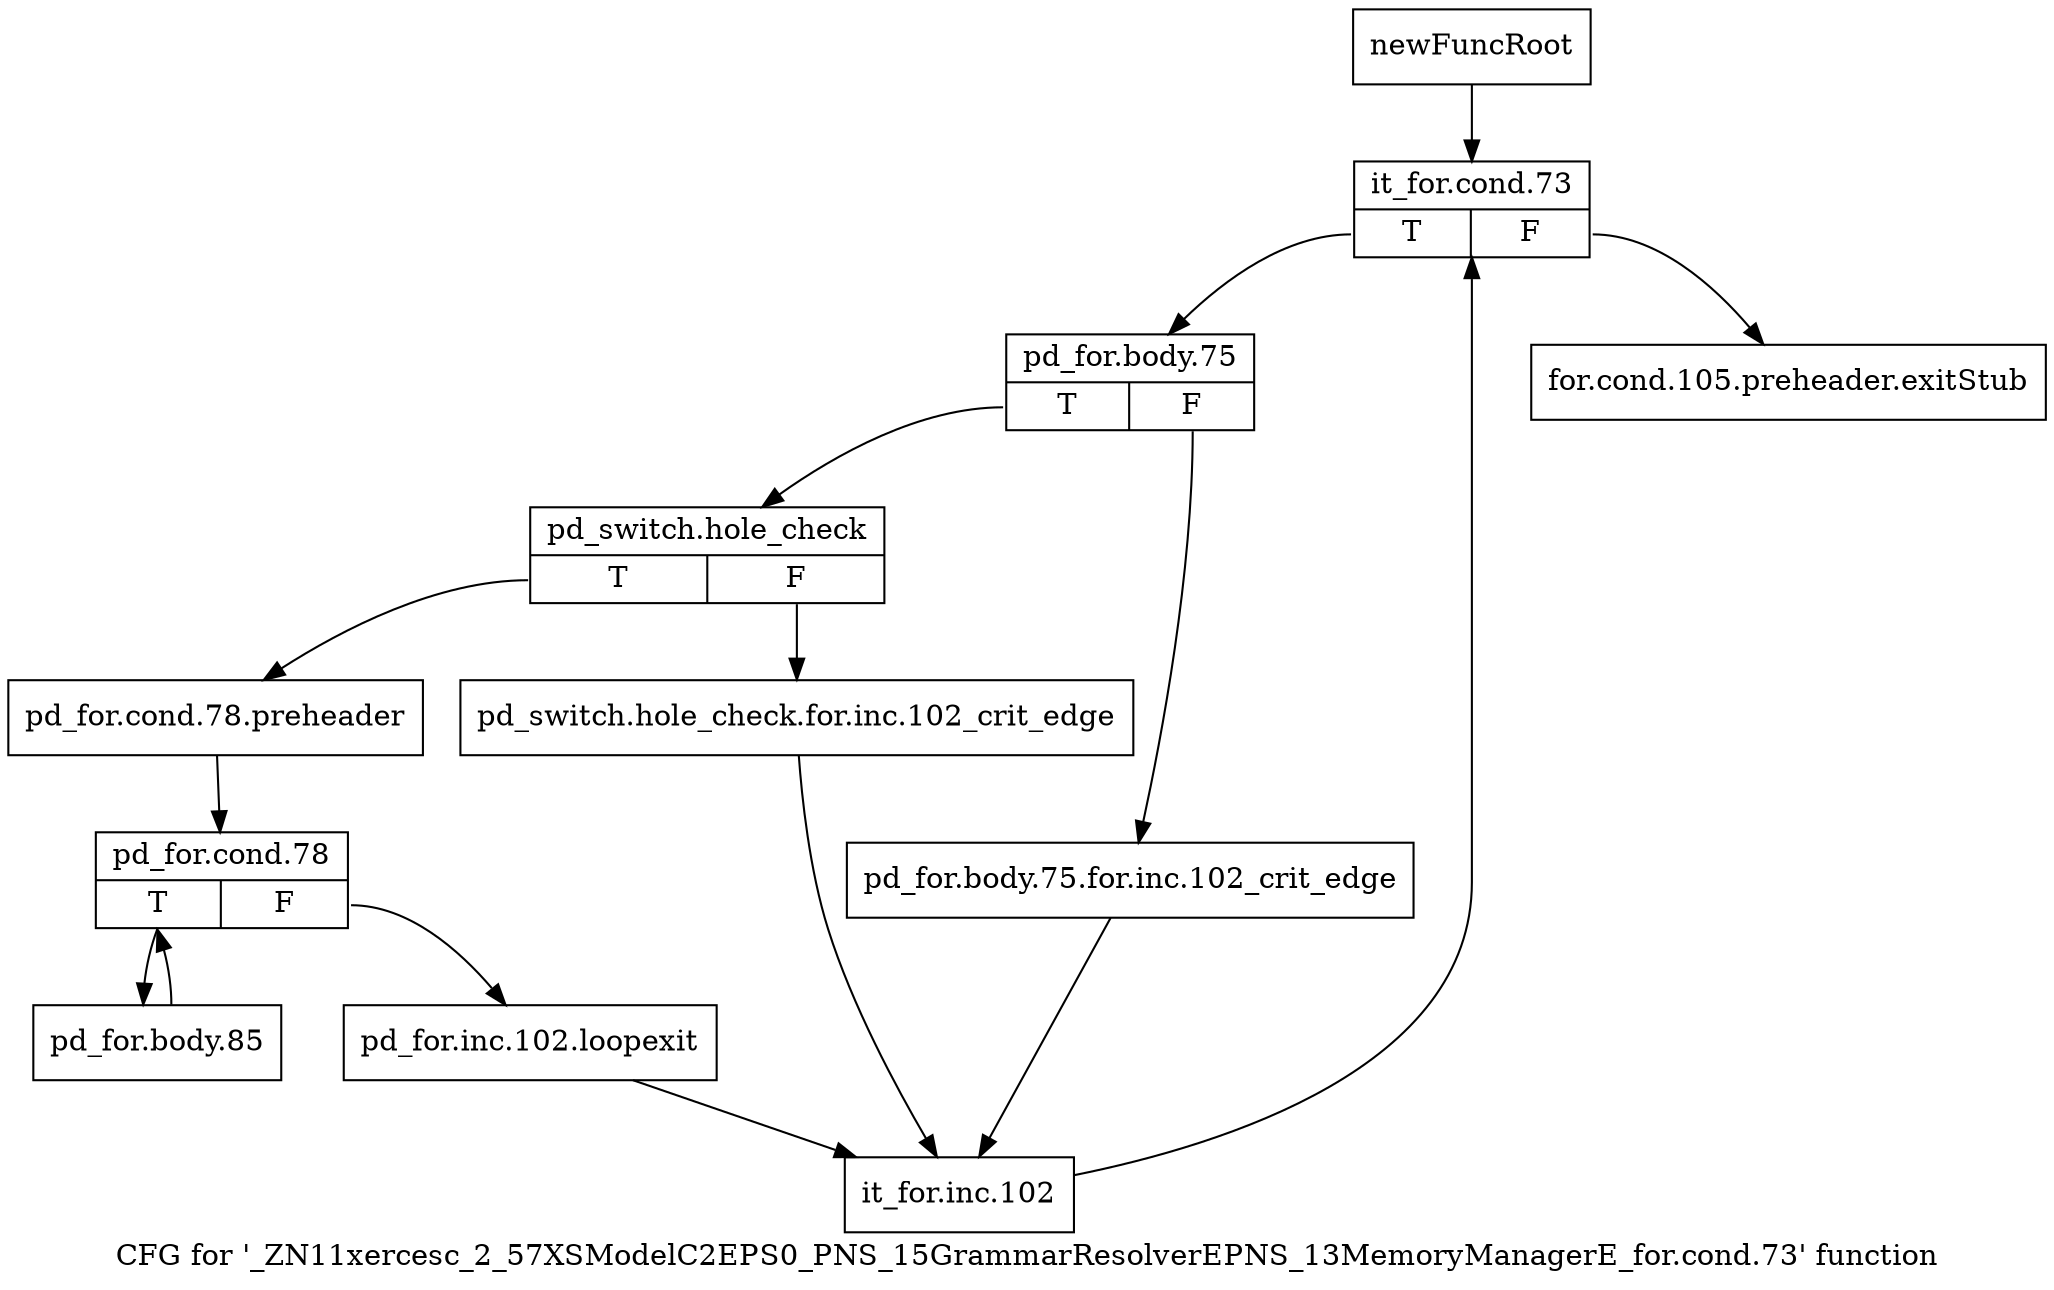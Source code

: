 digraph "CFG for '_ZN11xercesc_2_57XSModelC2EPS0_PNS_15GrammarResolverEPNS_13MemoryManagerE_for.cond.73' function" {
	label="CFG for '_ZN11xercesc_2_57XSModelC2EPS0_PNS_15GrammarResolverEPNS_13MemoryManagerE_for.cond.73' function";

	Node0x9befbd0 [shape=record,label="{newFuncRoot}"];
	Node0x9befbd0 -> Node0x9befc70;
	Node0x9befc20 [shape=record,label="{for.cond.105.preheader.exitStub}"];
	Node0x9befc70 [shape=record,label="{it_for.cond.73|{<s0>T|<s1>F}}"];
	Node0x9befc70:s0 -> Node0x9befcc0;
	Node0x9befc70:s1 -> Node0x9befc20;
	Node0x9befcc0 [shape=record,label="{pd_for.body.75|{<s0>T|<s1>F}}"];
	Node0x9befcc0:s0 -> Node0x9befd60;
	Node0x9befcc0:s1 -> Node0x9befd10;
	Node0x9befd10 [shape=record,label="{pd_for.body.75.for.inc.102_crit_edge}"];
	Node0x9befd10 -> Node0x9befef0;
	Node0x9befd60 [shape=record,label="{pd_switch.hole_check|{<s0>T|<s1>F}}"];
	Node0x9befd60:s0 -> Node0x9befe00;
	Node0x9befd60:s1 -> Node0x9befdb0;
	Node0x9befdb0 [shape=record,label="{pd_switch.hole_check.for.inc.102_crit_edge}"];
	Node0x9befdb0 -> Node0x9befef0;
	Node0x9befe00 [shape=record,label="{pd_for.cond.78.preheader}"];
	Node0x9befe00 -> Node0x9befe50;
	Node0x9befe50 [shape=record,label="{pd_for.cond.78|{<s0>T|<s1>F}}"];
	Node0x9befe50:s0 -> Node0x9beff40;
	Node0x9befe50:s1 -> Node0x9befea0;
	Node0x9befea0 [shape=record,label="{pd_for.inc.102.loopexit}"];
	Node0x9befea0 -> Node0x9befef0;
	Node0x9befef0 [shape=record,label="{it_for.inc.102}"];
	Node0x9befef0 -> Node0x9befc70;
	Node0x9beff40 [shape=record,label="{pd_for.body.85}"];
	Node0x9beff40 -> Node0x9befe50;
}
